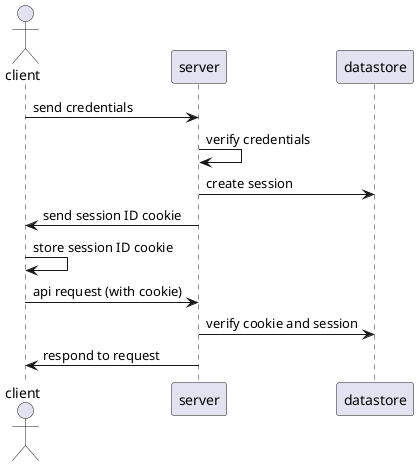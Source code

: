 @startuml session_workflow
actor client
participant server
participant datastore

client -> server : send credentials
server -> server : verify credentials
server -> datastore : create session
server -> client : send session ID cookie
client -> client : store session ID cookie
client -> server : api request (with cookie)
server -> datastore : verify cookie and session 
server -> client : respond to request
@enduml